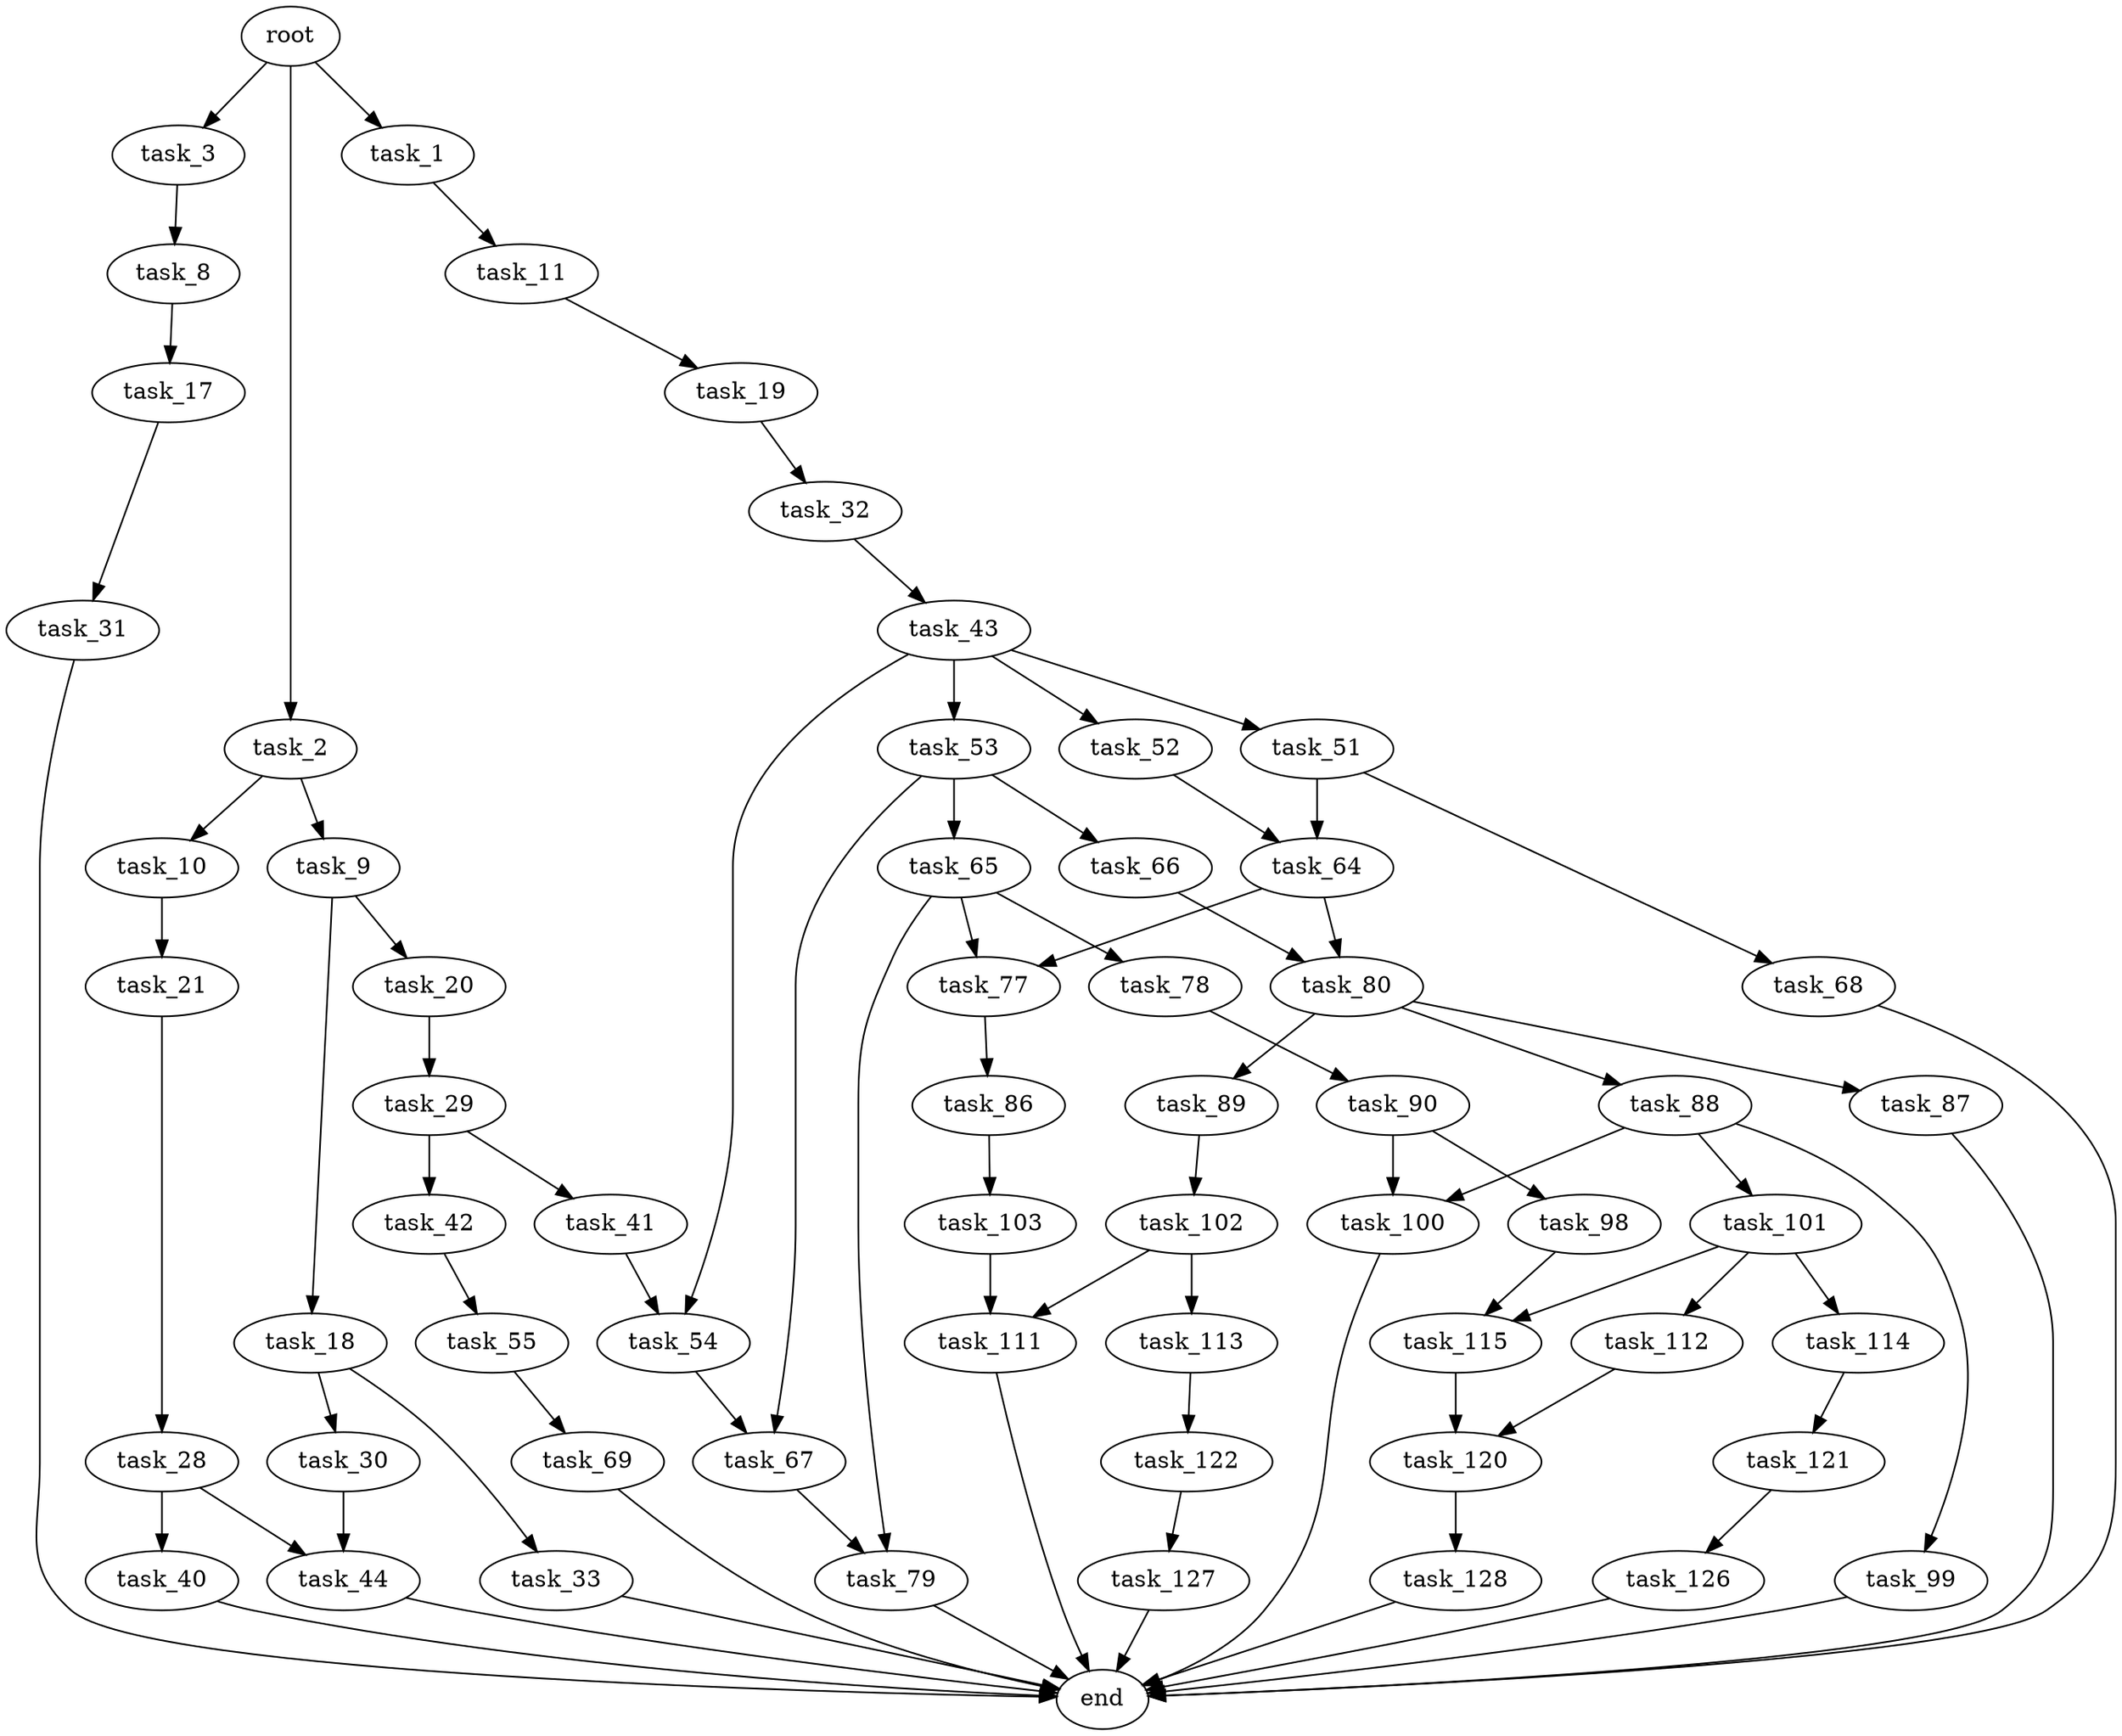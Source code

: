 digraph G {
  root [size="0.000000"];
  task_1 [size="3012117064.000000"];
  task_2 [size="16021797158.000000"];
  task_3 [size="782757789696.000000"];
  task_8 [size="43218735238.000000"];
  task_9 [size="4805419142.000000"];
  task_10 [size="549755813888.000000"];
  task_11 [size="7188717270.000000"];
  task_17 [size="83030164069.000000"];
  task_18 [size="18893208908.000000"];
  task_19 [size="2830547362.000000"];
  task_20 [size="3403912320.000000"];
  task_21 [size="455960007268.000000"];
  task_28 [size="8589934592.000000"];
  task_29 [size="77540675531.000000"];
  task_30 [size="231928233984.000000"];
  task_31 [size="12890521674.000000"];
  task_32 [size="46496650790.000000"];
  task_33 [size="5490337443.000000"];
  task_40 [size="460437089607.000000"];
  task_41 [size="7274824494.000000"];
  task_42 [size="1073741824000.000000"];
  task_43 [size="549755813888.000000"];
  task_44 [size="5528967617.000000"];
  task_51 [size="442551614284.000000"];
  task_52 [size="8589934592.000000"];
  task_53 [size="28991029248.000000"];
  task_54 [size="15169013405.000000"];
  task_55 [size="68719476736.000000"];
  task_64 [size="2760537090.000000"];
  task_65 [size="3491818517.000000"];
  task_66 [size="8589934592.000000"];
  task_67 [size="1383642010136.000000"];
  task_68 [size="549755813888.000000"];
  task_69 [size="168521470870.000000"];
  task_77 [size="412250852269.000000"];
  task_78 [size="28163495148.000000"];
  task_79 [size="68719476736.000000"];
  task_80 [size="322671571153.000000"];
  task_86 [size="368293445632.000000"];
  task_87 [size="8589934592.000000"];
  task_88 [size="368293445632.000000"];
  task_89 [size="8589934592.000000"];
  task_90 [size="8041011966.000000"];
  task_98 [size="514709620.000000"];
  task_99 [size="40221727535.000000"];
  task_100 [size="28991029248.000000"];
  task_101 [size="42540224585.000000"];
  task_102 [size="11982701173.000000"];
  task_103 [size="231928233984.000000"];
  task_111 [size="32698887820.000000"];
  task_112 [size="25531782530.000000"];
  task_113 [size="68719476736.000000"];
  task_114 [size="231928233984.000000"];
  task_115 [size="460780800272.000000"];
  task_120 [size="8589934592.000000"];
  task_121 [size="549755813888.000000"];
  task_122 [size="134217728000.000000"];
  task_126 [size="720698985509.000000"];
  task_127 [size="23694679096.000000"];
  task_128 [size="356102266187.000000"];
  end [size="0.000000"];

  root -> task_1 [size="1.000000"];
  root -> task_2 [size="1.000000"];
  root -> task_3 [size="1.000000"];
  task_1 -> task_11 [size="134217728.000000"];
  task_2 -> task_9 [size="536870912.000000"];
  task_2 -> task_10 [size="536870912.000000"];
  task_3 -> task_8 [size="679477248.000000"];
  task_8 -> task_17 [size="838860800.000000"];
  task_9 -> task_18 [size="75497472.000000"];
  task_9 -> task_20 [size="75497472.000000"];
  task_10 -> task_21 [size="536870912.000000"];
  task_11 -> task_19 [size="411041792.000000"];
  task_17 -> task_31 [size="209715200.000000"];
  task_18 -> task_30 [size="838860800.000000"];
  task_18 -> task_33 [size="838860800.000000"];
  task_19 -> task_32 [size="134217728.000000"];
  task_20 -> task_29 [size="411041792.000000"];
  task_21 -> task_28 [size="679477248.000000"];
  task_28 -> task_40 [size="33554432.000000"];
  task_28 -> task_44 [size="33554432.000000"];
  task_29 -> task_41 [size="134217728.000000"];
  task_29 -> task_42 [size="134217728.000000"];
  task_30 -> task_44 [size="301989888.000000"];
  task_31 -> end [size="1.000000"];
  task_32 -> task_43 [size="209715200.000000"];
  task_33 -> end [size="1.000000"];
  task_40 -> end [size="1.000000"];
  task_41 -> task_54 [size="209715200.000000"];
  task_42 -> task_55 [size="838860800.000000"];
  task_43 -> task_51 [size="536870912.000000"];
  task_43 -> task_52 [size="536870912.000000"];
  task_43 -> task_53 [size="536870912.000000"];
  task_43 -> task_54 [size="536870912.000000"];
  task_44 -> end [size="1.000000"];
  task_51 -> task_64 [size="536870912.000000"];
  task_51 -> task_68 [size="536870912.000000"];
  task_52 -> task_64 [size="33554432.000000"];
  task_53 -> task_65 [size="75497472.000000"];
  task_53 -> task_66 [size="75497472.000000"];
  task_53 -> task_67 [size="75497472.000000"];
  task_54 -> task_67 [size="411041792.000000"];
  task_55 -> task_69 [size="134217728.000000"];
  task_64 -> task_77 [size="75497472.000000"];
  task_64 -> task_80 [size="75497472.000000"];
  task_65 -> task_77 [size="75497472.000000"];
  task_65 -> task_78 [size="75497472.000000"];
  task_65 -> task_79 [size="75497472.000000"];
  task_66 -> task_80 [size="33554432.000000"];
  task_67 -> task_79 [size="838860800.000000"];
  task_68 -> end [size="1.000000"];
  task_69 -> end [size="1.000000"];
  task_77 -> task_86 [size="301989888.000000"];
  task_78 -> task_90 [size="536870912.000000"];
  task_79 -> end [size="1.000000"];
  task_80 -> task_87 [size="679477248.000000"];
  task_80 -> task_88 [size="679477248.000000"];
  task_80 -> task_89 [size="679477248.000000"];
  task_86 -> task_103 [size="411041792.000000"];
  task_87 -> end [size="1.000000"];
  task_88 -> task_99 [size="411041792.000000"];
  task_88 -> task_100 [size="411041792.000000"];
  task_88 -> task_101 [size="411041792.000000"];
  task_89 -> task_102 [size="33554432.000000"];
  task_90 -> task_98 [size="301989888.000000"];
  task_90 -> task_100 [size="301989888.000000"];
  task_98 -> task_115 [size="33554432.000000"];
  task_99 -> end [size="1.000000"];
  task_100 -> end [size="1.000000"];
  task_101 -> task_112 [size="134217728.000000"];
  task_101 -> task_114 [size="134217728.000000"];
  task_101 -> task_115 [size="134217728.000000"];
  task_102 -> task_111 [size="411041792.000000"];
  task_102 -> task_113 [size="411041792.000000"];
  task_103 -> task_111 [size="301989888.000000"];
  task_111 -> end [size="1.000000"];
  task_112 -> task_120 [size="411041792.000000"];
  task_113 -> task_122 [size="134217728.000000"];
  task_114 -> task_121 [size="301989888.000000"];
  task_115 -> task_120 [size="838860800.000000"];
  task_120 -> task_128 [size="33554432.000000"];
  task_121 -> task_126 [size="536870912.000000"];
  task_122 -> task_127 [size="209715200.000000"];
  task_126 -> end [size="1.000000"];
  task_127 -> end [size="1.000000"];
  task_128 -> end [size="1.000000"];
}
